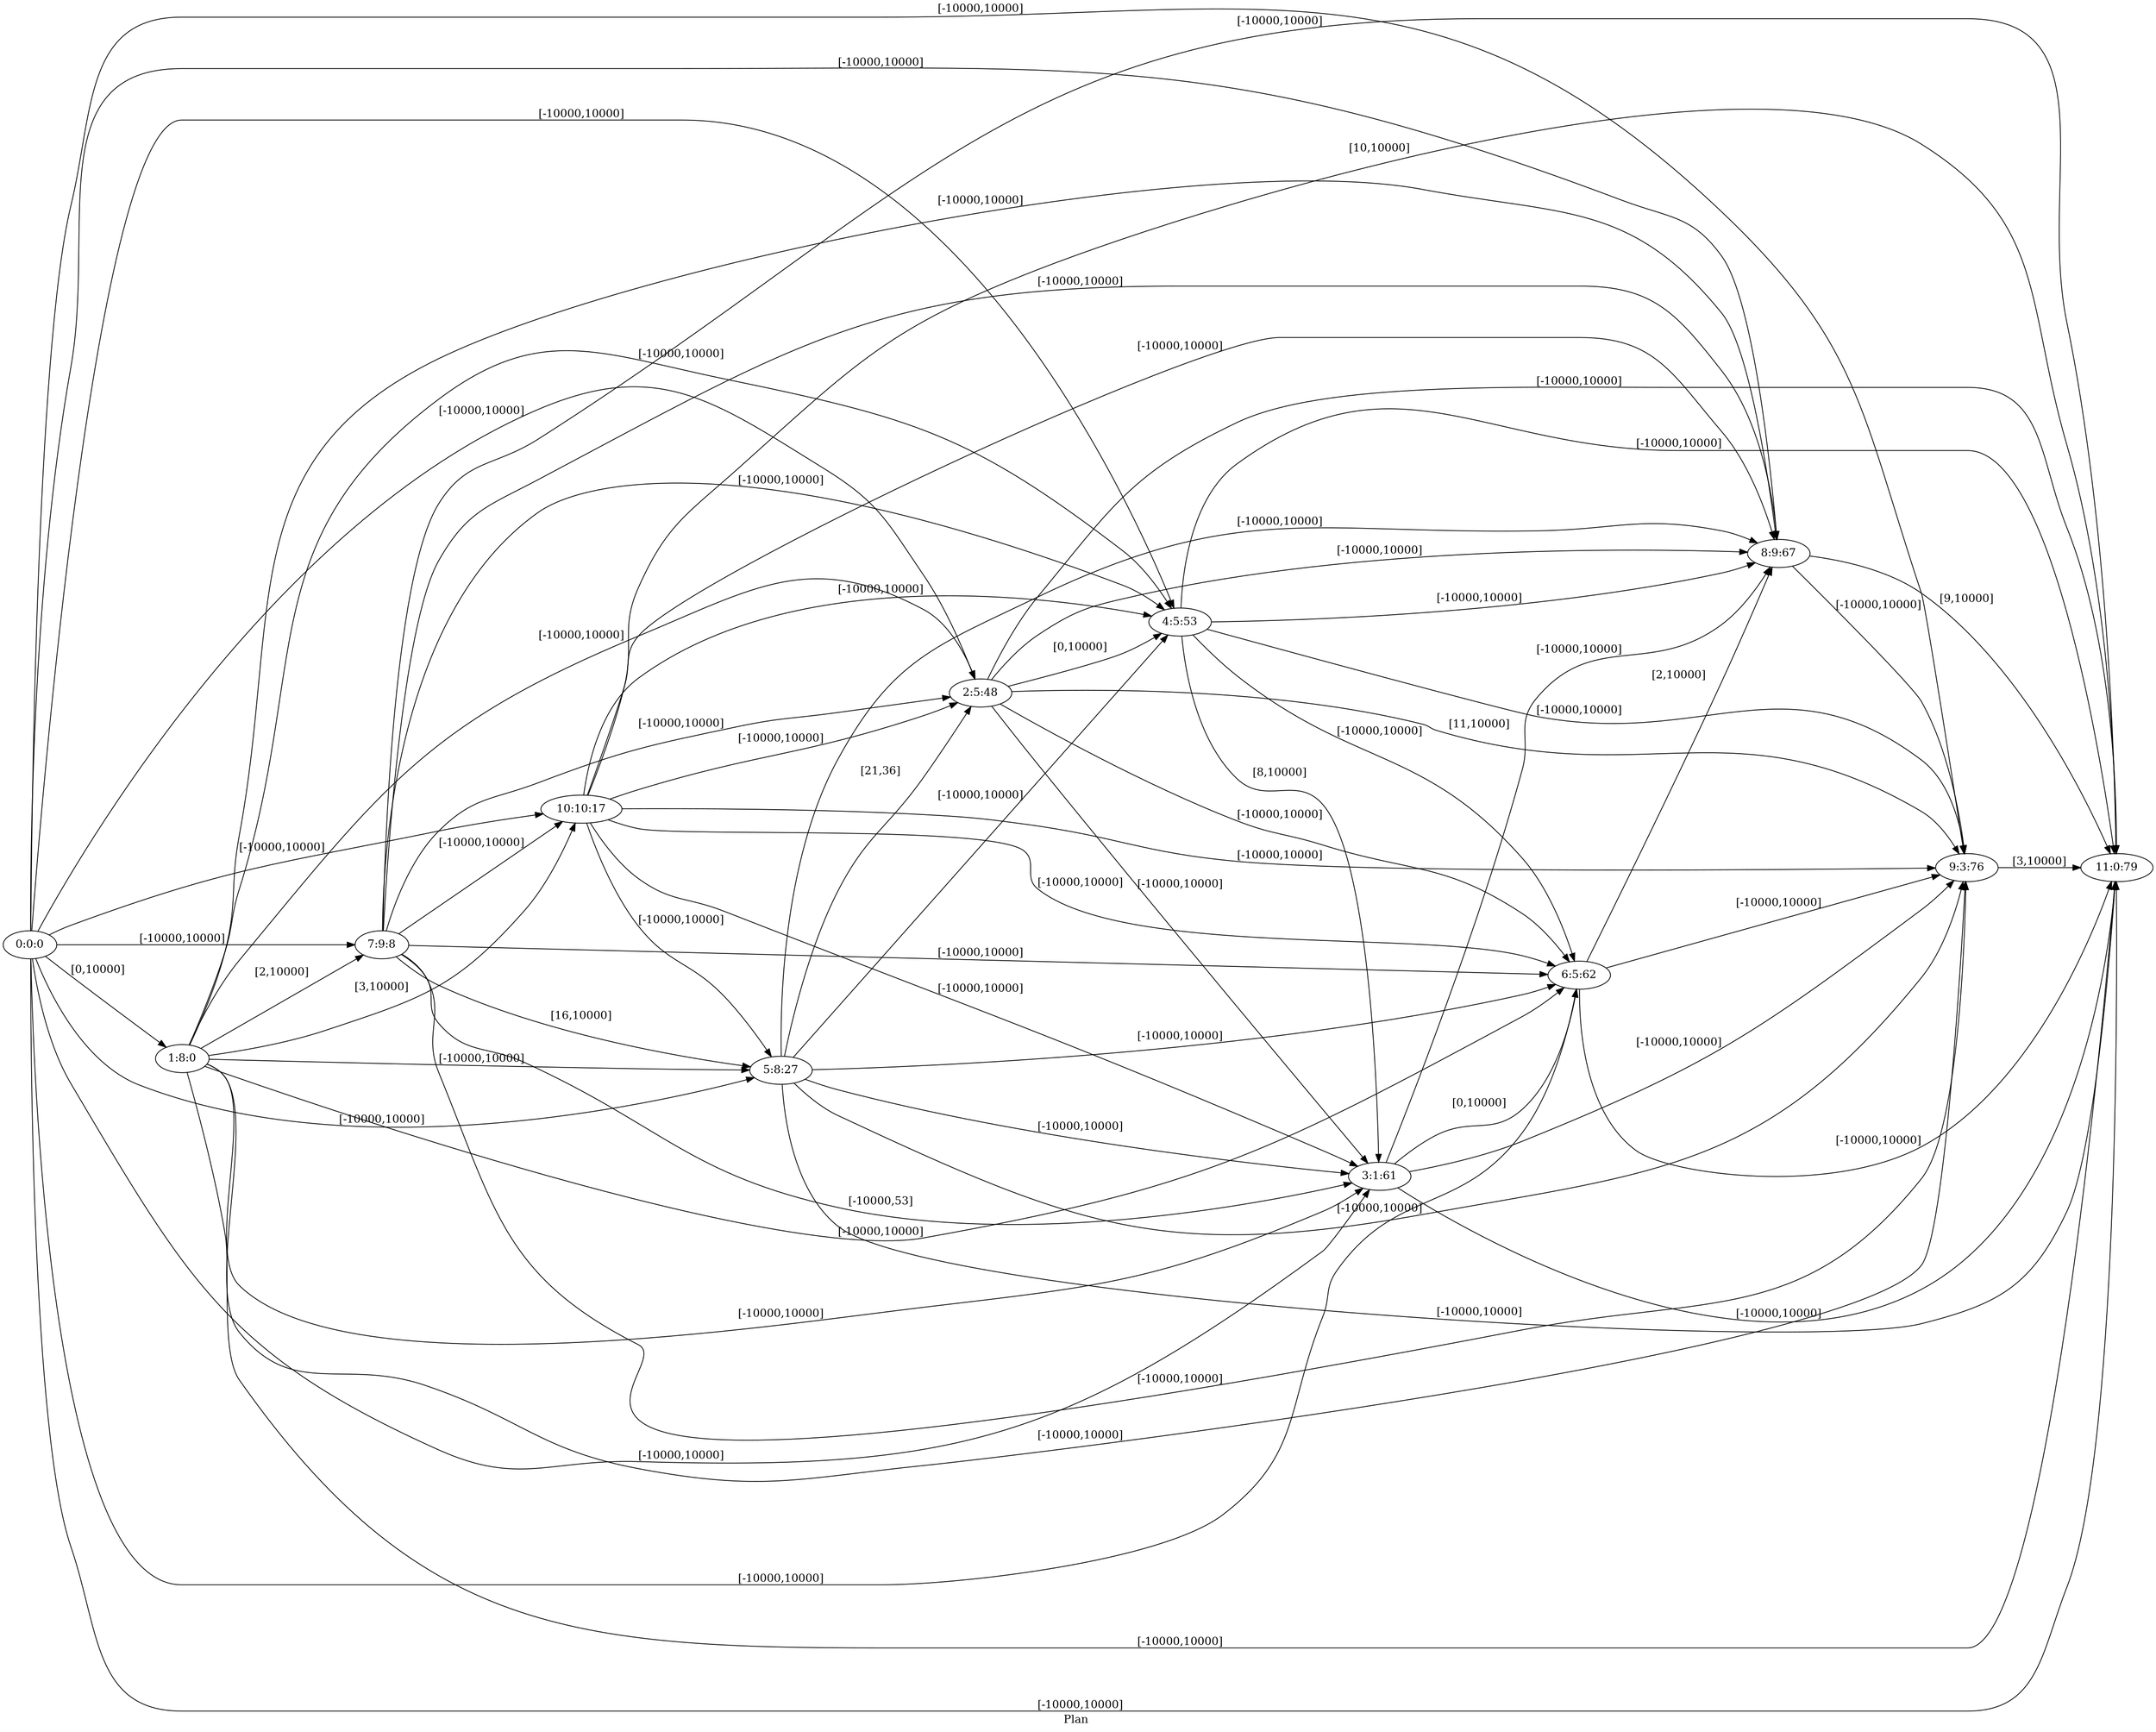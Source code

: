 digraph G {
 rankdir = LR;
 nodesep = .45; 
 size = 30;
label="Plan ";
 fldt = 0.360258;
"0:0:0"->"1:8:0"[ label = "[0,10000]"];
"0:0:0"->"2:5:48"[ label = "[-10000,10000]"];
"0:0:0"->"3:1:61"[ label = "[-10000,10000]"];
"0:0:0"->"4:5:53"[ label = "[-10000,10000]"];
"0:0:0"->"5:8:27"[ label = "[-10000,10000]"];
"0:0:0"->"6:5:62"[ label = "[-10000,10000]"];
"0:0:0"->"7:9:8"[ label = "[-10000,10000]"];
"0:0:0"->"8:9:67"[ label = "[-10000,10000]"];
"0:0:0"->"9:3:76"[ label = "[-10000,10000]"];
"0:0:0"->"10:10:17"[ label = "[-10000,10000]"];
"0:0:0"->"11:0:79"[ label = "[-10000,10000]"];
"1:8:0"->"2:5:48"[ label = "[-10000,10000]"];
"1:8:0"->"3:1:61"[ label = "[-10000,10000]"];
"1:8:0"->"4:5:53"[ label = "[-10000,10000]"];
"1:8:0"->"5:8:27"[ label = "[-10000,10000]"];
"1:8:0"->"6:5:62"[ label = "[-10000,10000]"];
"1:8:0"->"7:9:8"[ label = "[2,10000]"];
"1:8:0"->"8:9:67"[ label = "[-10000,10000]"];
"1:8:0"->"9:3:76"[ label = "[-10000,10000]"];
"1:8:0"->"10:10:17"[ label = "[3,10000]"];
"1:8:0"->"11:0:79"[ label = "[-10000,10000]"];
"2:5:48"->"3:1:61"[ label = "[-10000,10000]"];
"2:5:48"->"4:5:53"[ label = "[0,10000]"];
"2:5:48"->"6:5:62"[ label = "[-10000,10000]"];
"2:5:48"->"8:9:67"[ label = "[-10000,10000]"];
"2:5:48"->"9:3:76"[ label = "[11,10000]"];
"2:5:48"->"11:0:79"[ label = "[-10000,10000]"];
"3:1:61"->"6:5:62"[ label = "[0,10000]"];
"3:1:61"->"8:9:67"[ label = "[-10000,10000]"];
"3:1:61"->"9:3:76"[ label = "[-10000,10000]"];
"3:1:61"->"11:0:79"[ label = "[-10000,10000]"];
"4:5:53"->"3:1:61"[ label = "[8,10000]"];
"4:5:53"->"6:5:62"[ label = "[-10000,10000]"];
"4:5:53"->"8:9:67"[ label = "[-10000,10000]"];
"4:5:53"->"9:3:76"[ label = "[-10000,10000]"];
"4:5:53"->"11:0:79"[ label = "[-10000,10000]"];
"5:8:27"->"2:5:48"[ label = "[21,36]"];
"5:8:27"->"3:1:61"[ label = "[-10000,10000]"];
"5:8:27"->"4:5:53"[ label = "[-10000,10000]"];
"5:8:27"->"6:5:62"[ label = "[-10000,10000]"];
"5:8:27"->"8:9:67"[ label = "[-10000,10000]"];
"5:8:27"->"9:3:76"[ label = "[-10000,10000]"];
"5:8:27"->"11:0:79"[ label = "[-10000,10000]"];
"6:5:62"->"8:9:67"[ label = "[2,10000]"];
"6:5:62"->"9:3:76"[ label = "[-10000,10000]"];
"6:5:62"->"11:0:79"[ label = "[-10000,10000]"];
"7:9:8"->"2:5:48"[ label = "[-10000,10000]"];
"7:9:8"->"3:1:61"[ label = "[-10000,53]"];
"7:9:8"->"4:5:53"[ label = "[-10000,10000]"];
"7:9:8"->"5:8:27"[ label = "[16,10000]"];
"7:9:8"->"6:5:62"[ label = "[-10000,10000]"];
"7:9:8"->"8:9:67"[ label = "[-10000,10000]"];
"7:9:8"->"9:3:76"[ label = "[-10000,10000]"];
"7:9:8"->"10:10:17"[ label = "[-10000,10000]"];
"7:9:8"->"11:0:79"[ label = "[-10000,10000]"];
"8:9:67"->"9:3:76"[ label = "[-10000,10000]"];
"8:9:67"->"11:0:79"[ label = "[9,10000]"];
"9:3:76"->"11:0:79"[ label = "[3,10000]"];
"10:10:17"->"2:5:48"[ label = "[-10000,10000]"];
"10:10:17"->"3:1:61"[ label = "[-10000,10000]"];
"10:10:17"->"4:5:53"[ label = "[-10000,10000]"];
"10:10:17"->"5:8:27"[ label = "[-10000,10000]"];
"10:10:17"->"6:5:62"[ label = "[-10000,10000]"];
"10:10:17"->"8:9:67"[ label = "[-10000,10000]"];
"10:10:17"->"9:3:76"[ label = "[-10000,10000]"];
"10:10:17"->"11:0:79"[ label = "[10,10000]"];
}
